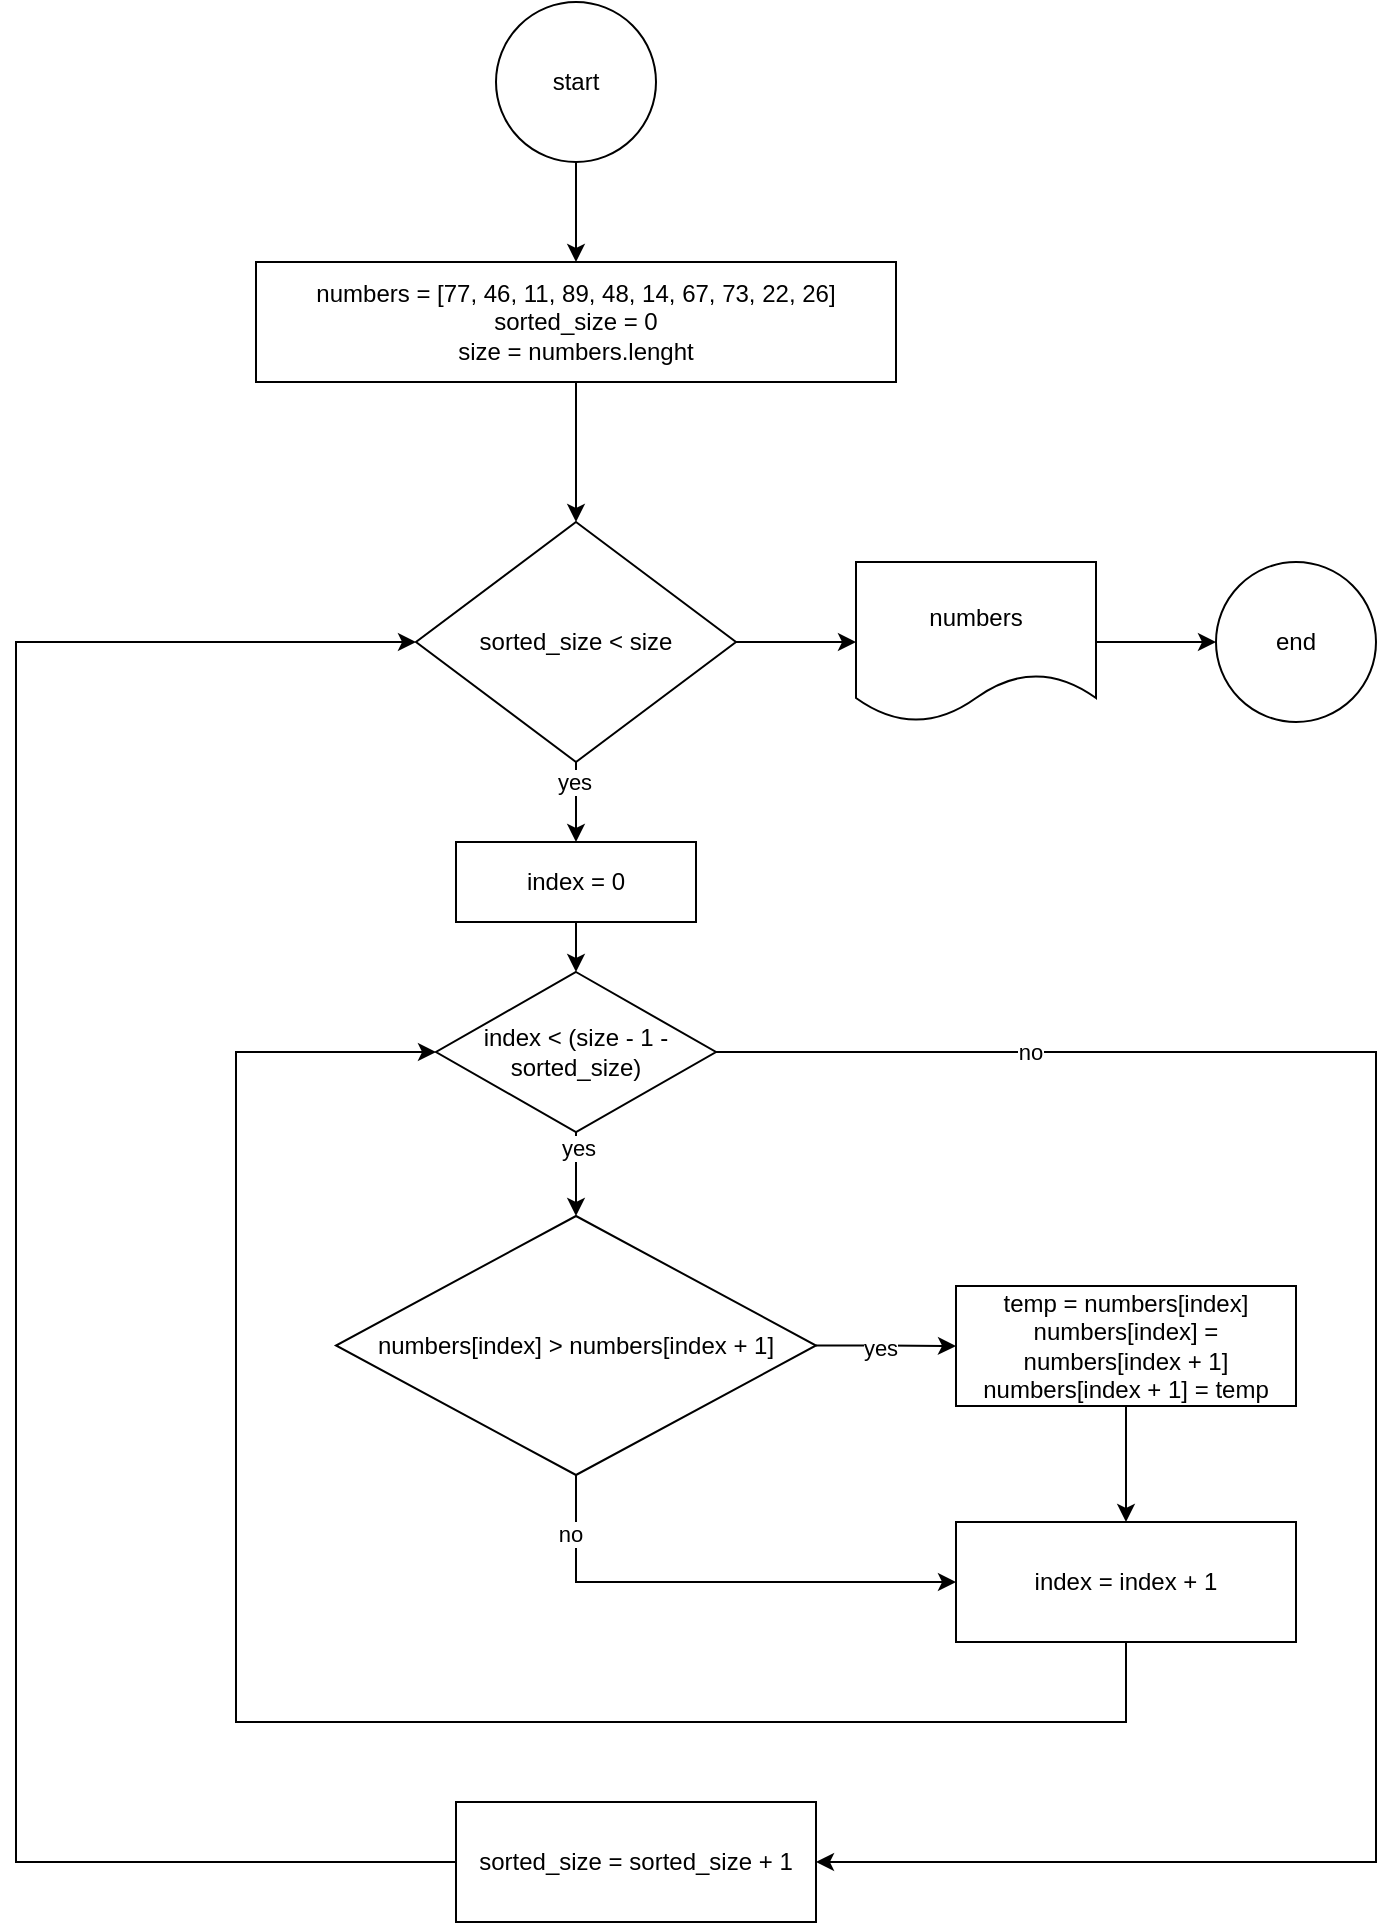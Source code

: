 <mxfile version="22.0.6" type="google">
  <diagram name="Страница — 1" id="Iuc0BcMgtrWhIU6IL4bO">
    <mxGraphModel grid="1" page="1" gridSize="10" guides="1" tooltips="1" connect="1" arrows="1" fold="1" pageScale="1" pageWidth="827" pageHeight="1169" math="0" shadow="0">
      <root>
        <mxCell id="0" />
        <mxCell id="1" parent="0" />
        <mxCell id="6jrUPelpAg_V0vbnMmDs-3" value="" style="edgeStyle=orthogonalEdgeStyle;rounded=0;orthogonalLoop=1;jettySize=auto;html=1;" edge="1" parent="1" source="6jrUPelpAg_V0vbnMmDs-1" target="6jrUPelpAg_V0vbnMmDs-2">
          <mxGeometry relative="1" as="geometry" />
        </mxCell>
        <mxCell id="6jrUPelpAg_V0vbnMmDs-1" value="start" style="ellipse;whiteSpace=wrap;html=1;aspect=fixed;" vertex="1" parent="1">
          <mxGeometry x="360" y="20" width="80" height="80" as="geometry" />
        </mxCell>
        <mxCell id="6jrUPelpAg_V0vbnMmDs-5" value="" style="edgeStyle=orthogonalEdgeStyle;rounded=0;orthogonalLoop=1;jettySize=auto;html=1;" edge="1" parent="1" source="6jrUPelpAg_V0vbnMmDs-2" target="6jrUPelpAg_V0vbnMmDs-4">
          <mxGeometry relative="1" as="geometry" />
        </mxCell>
        <mxCell id="6jrUPelpAg_V0vbnMmDs-2" value="numbers = [77, 46, 11, 89, 48, 14, 67, 73, 22, 26]&lt;br&gt;sorted_size = 0&lt;br&gt;size = numbers.lenght" style="whiteSpace=wrap;html=1;" vertex="1" parent="1">
          <mxGeometry x="240" y="150" width="320" height="60" as="geometry" />
        </mxCell>
        <mxCell id="6jrUPelpAg_V0vbnMmDs-7" value="" style="edgeStyle=orthogonalEdgeStyle;rounded=0;orthogonalLoop=1;jettySize=auto;html=1;" edge="1" parent="1" source="6jrUPelpAg_V0vbnMmDs-4" target="6jrUPelpAg_V0vbnMmDs-6">
          <mxGeometry relative="1" as="geometry" />
        </mxCell>
        <mxCell id="6jrUPelpAg_V0vbnMmDs-8" value="yes" style="edgeLabel;html=1;align=center;verticalAlign=middle;resizable=0;points=[];" connectable="0" vertex="1" parent="6jrUPelpAg_V0vbnMmDs-7">
          <mxGeometry x="-0.5" y="-1" relative="1" as="geometry">
            <mxPoint as="offset" />
          </mxGeometry>
        </mxCell>
        <mxCell id="6jrUPelpAg_V0vbnMmDs-31" value="" style="edgeStyle=orthogonalEdgeStyle;rounded=0;orthogonalLoop=1;jettySize=auto;html=1;" edge="1" parent="1" source="6jrUPelpAg_V0vbnMmDs-4" target="6jrUPelpAg_V0vbnMmDs-30">
          <mxGeometry relative="1" as="geometry" />
        </mxCell>
        <mxCell id="6jrUPelpAg_V0vbnMmDs-4" value="sorted_size &amp;lt; size" style="rhombus;whiteSpace=wrap;html=1;" vertex="1" parent="1">
          <mxGeometry x="320" y="280" width="160" height="120" as="geometry" />
        </mxCell>
        <mxCell id="6jrUPelpAg_V0vbnMmDs-17" value="" style="edgeStyle=orthogonalEdgeStyle;rounded=0;orthogonalLoop=1;jettySize=auto;html=1;" edge="1" parent="1" source="6jrUPelpAg_V0vbnMmDs-6" target="6jrUPelpAg_V0vbnMmDs-16">
          <mxGeometry relative="1" as="geometry" />
        </mxCell>
        <mxCell id="6jrUPelpAg_V0vbnMmDs-6" value="index = 0" style="whiteSpace=wrap;html=1;" vertex="1" parent="1">
          <mxGeometry x="340" y="440" width="120" height="40" as="geometry" />
        </mxCell>
        <mxCell id="6jrUPelpAg_V0vbnMmDs-12" value="" style="edgeStyle=orthogonalEdgeStyle;rounded=0;orthogonalLoop=1;jettySize=auto;html=1;" edge="1" parent="1" source="6jrUPelpAg_V0vbnMmDs-9" target="6jrUPelpAg_V0vbnMmDs-11">
          <mxGeometry relative="1" as="geometry" />
        </mxCell>
        <mxCell id="6jrUPelpAg_V0vbnMmDs-15" value="yes" style="edgeLabel;html=1;align=center;verticalAlign=middle;resizable=0;points=[];" connectable="0" vertex="1" parent="6jrUPelpAg_V0vbnMmDs-12">
          <mxGeometry x="-0.106" relative="1" as="geometry">
            <mxPoint y="1" as="offset" />
          </mxGeometry>
        </mxCell>
        <mxCell id="6jrUPelpAg_V0vbnMmDs-25" style="edgeStyle=orthogonalEdgeStyle;rounded=0;orthogonalLoop=1;jettySize=auto;html=1;entryX=0;entryY=0.5;entryDx=0;entryDy=0;" edge="1" parent="1" source="6jrUPelpAg_V0vbnMmDs-9" target="6jrUPelpAg_V0vbnMmDs-21">
          <mxGeometry relative="1" as="geometry">
            <Array as="points">
              <mxPoint x="400" y="810" />
            </Array>
          </mxGeometry>
        </mxCell>
        <mxCell id="6jrUPelpAg_V0vbnMmDs-26" value="no" style="edgeLabel;html=1;align=center;verticalAlign=middle;resizable=0;points=[];" connectable="0" vertex="1" parent="6jrUPelpAg_V0vbnMmDs-25">
          <mxGeometry x="-0.767" y="-3" relative="1" as="geometry">
            <mxPoint y="1" as="offset" />
          </mxGeometry>
        </mxCell>
        <mxCell id="6jrUPelpAg_V0vbnMmDs-9" value="numbers[index] &amp;gt; numbers[index + 1]" style="rhombus;whiteSpace=wrap;html=1;" vertex="1" parent="1">
          <mxGeometry x="280" y="627" width="240" height="129.5" as="geometry" />
        </mxCell>
        <mxCell id="6jrUPelpAg_V0vbnMmDs-24" value="" style="edgeStyle=orthogonalEdgeStyle;rounded=0;orthogonalLoop=1;jettySize=auto;html=1;" edge="1" parent="1" source="6jrUPelpAg_V0vbnMmDs-11" target="6jrUPelpAg_V0vbnMmDs-21">
          <mxGeometry relative="1" as="geometry" />
        </mxCell>
        <mxCell id="6jrUPelpAg_V0vbnMmDs-11" value="temp = numbers[index]&lt;br&gt;numbers[index] = numbers[index + 1]&lt;br&gt;numbers[index + 1] = temp" style="whiteSpace=wrap;html=1;" vertex="1" parent="1">
          <mxGeometry x="590" y="662" width="170" height="60" as="geometry" />
        </mxCell>
        <mxCell id="6jrUPelpAg_V0vbnMmDs-18" value="" style="edgeStyle=orthogonalEdgeStyle;rounded=0;orthogonalLoop=1;jettySize=auto;html=1;" edge="1" parent="1" source="6jrUPelpAg_V0vbnMmDs-16" target="6jrUPelpAg_V0vbnMmDs-9">
          <mxGeometry relative="1" as="geometry" />
        </mxCell>
        <mxCell id="6jrUPelpAg_V0vbnMmDs-19" value="yes" style="edgeLabel;html=1;align=center;verticalAlign=middle;resizable=0;points=[];" connectable="0" vertex="1" parent="6jrUPelpAg_V0vbnMmDs-18">
          <mxGeometry x="-0.644" y="1" relative="1" as="geometry">
            <mxPoint as="offset" />
          </mxGeometry>
        </mxCell>
        <mxCell id="6jrUPelpAg_V0vbnMmDs-22" style="edgeStyle=orthogonalEdgeStyle;rounded=0;orthogonalLoop=1;jettySize=auto;html=1;entryX=1;entryY=0.5;entryDx=0;entryDy=0;" edge="1" parent="1" source="6jrUPelpAg_V0vbnMmDs-16" target="6jrUPelpAg_V0vbnMmDs-28">
          <mxGeometry relative="1" as="geometry">
            <mxPoint x="790" y="920" as="targetPoint" />
            <Array as="points">
              <mxPoint x="800" y="545" />
              <mxPoint x="800" y="950" />
            </Array>
          </mxGeometry>
        </mxCell>
        <mxCell id="6jrUPelpAg_V0vbnMmDs-23" value="no" style="edgeLabel;html=1;align=center;verticalAlign=middle;resizable=0;points=[];" connectable="0" vertex="1" parent="6jrUPelpAg_V0vbnMmDs-22">
          <mxGeometry x="-0.692" relative="1" as="geometry">
            <mxPoint as="offset" />
          </mxGeometry>
        </mxCell>
        <mxCell id="6jrUPelpAg_V0vbnMmDs-16" value="index &amp;lt; (size - 1 - sorted_size)" style="rhombus;whiteSpace=wrap;html=1;" vertex="1" parent="1">
          <mxGeometry x="330" y="505" width="140" height="80" as="geometry" />
        </mxCell>
        <mxCell id="6jrUPelpAg_V0vbnMmDs-27" style="edgeStyle=orthogonalEdgeStyle;rounded=0;orthogonalLoop=1;jettySize=auto;html=1;entryX=0;entryY=0.5;entryDx=0;entryDy=0;" edge="1" parent="1" source="6jrUPelpAg_V0vbnMmDs-21" target="6jrUPelpAg_V0vbnMmDs-16">
          <mxGeometry relative="1" as="geometry">
            <Array as="points">
              <mxPoint x="675" y="880" />
              <mxPoint x="230" y="880" />
              <mxPoint x="230" y="545" />
            </Array>
          </mxGeometry>
        </mxCell>
        <mxCell id="6jrUPelpAg_V0vbnMmDs-21" value="index = index + 1" style="rounded=0;whiteSpace=wrap;html=1;" vertex="1" parent="1">
          <mxGeometry x="590" y="780" width="170" height="60" as="geometry" />
        </mxCell>
        <mxCell id="6jrUPelpAg_V0vbnMmDs-29" style="edgeStyle=orthogonalEdgeStyle;rounded=0;orthogonalLoop=1;jettySize=auto;html=1;entryX=0;entryY=0.5;entryDx=0;entryDy=0;" edge="1" parent="1" source="6jrUPelpAg_V0vbnMmDs-28" target="6jrUPelpAg_V0vbnMmDs-4">
          <mxGeometry relative="1" as="geometry">
            <Array as="points">
              <mxPoint x="120" y="950" />
              <mxPoint x="120" y="340" />
            </Array>
          </mxGeometry>
        </mxCell>
        <mxCell id="6jrUPelpAg_V0vbnMmDs-28" value="sorted_size = sorted_size + 1" style="rounded=0;whiteSpace=wrap;html=1;" vertex="1" parent="1">
          <mxGeometry x="340" y="920" width="180" height="60" as="geometry" />
        </mxCell>
        <mxCell id="6jrUPelpAg_V0vbnMmDs-33" value="" style="edgeStyle=orthogonalEdgeStyle;rounded=0;orthogonalLoop=1;jettySize=auto;html=1;" edge="1" parent="1" source="6jrUPelpAg_V0vbnMmDs-30" target="6jrUPelpAg_V0vbnMmDs-32">
          <mxGeometry relative="1" as="geometry" />
        </mxCell>
        <mxCell id="6jrUPelpAg_V0vbnMmDs-30" value="numbers" style="shape=document;whiteSpace=wrap;html=1;boundedLbl=1;" vertex="1" parent="1">
          <mxGeometry x="540" y="300" width="120" height="80" as="geometry" />
        </mxCell>
        <mxCell id="6jrUPelpAg_V0vbnMmDs-32" value="end" style="ellipse;whiteSpace=wrap;html=1;" vertex="1" parent="1">
          <mxGeometry x="720" y="300" width="80" height="80" as="geometry" />
        </mxCell>
      </root>
    </mxGraphModel>
  </diagram>
</mxfile>

